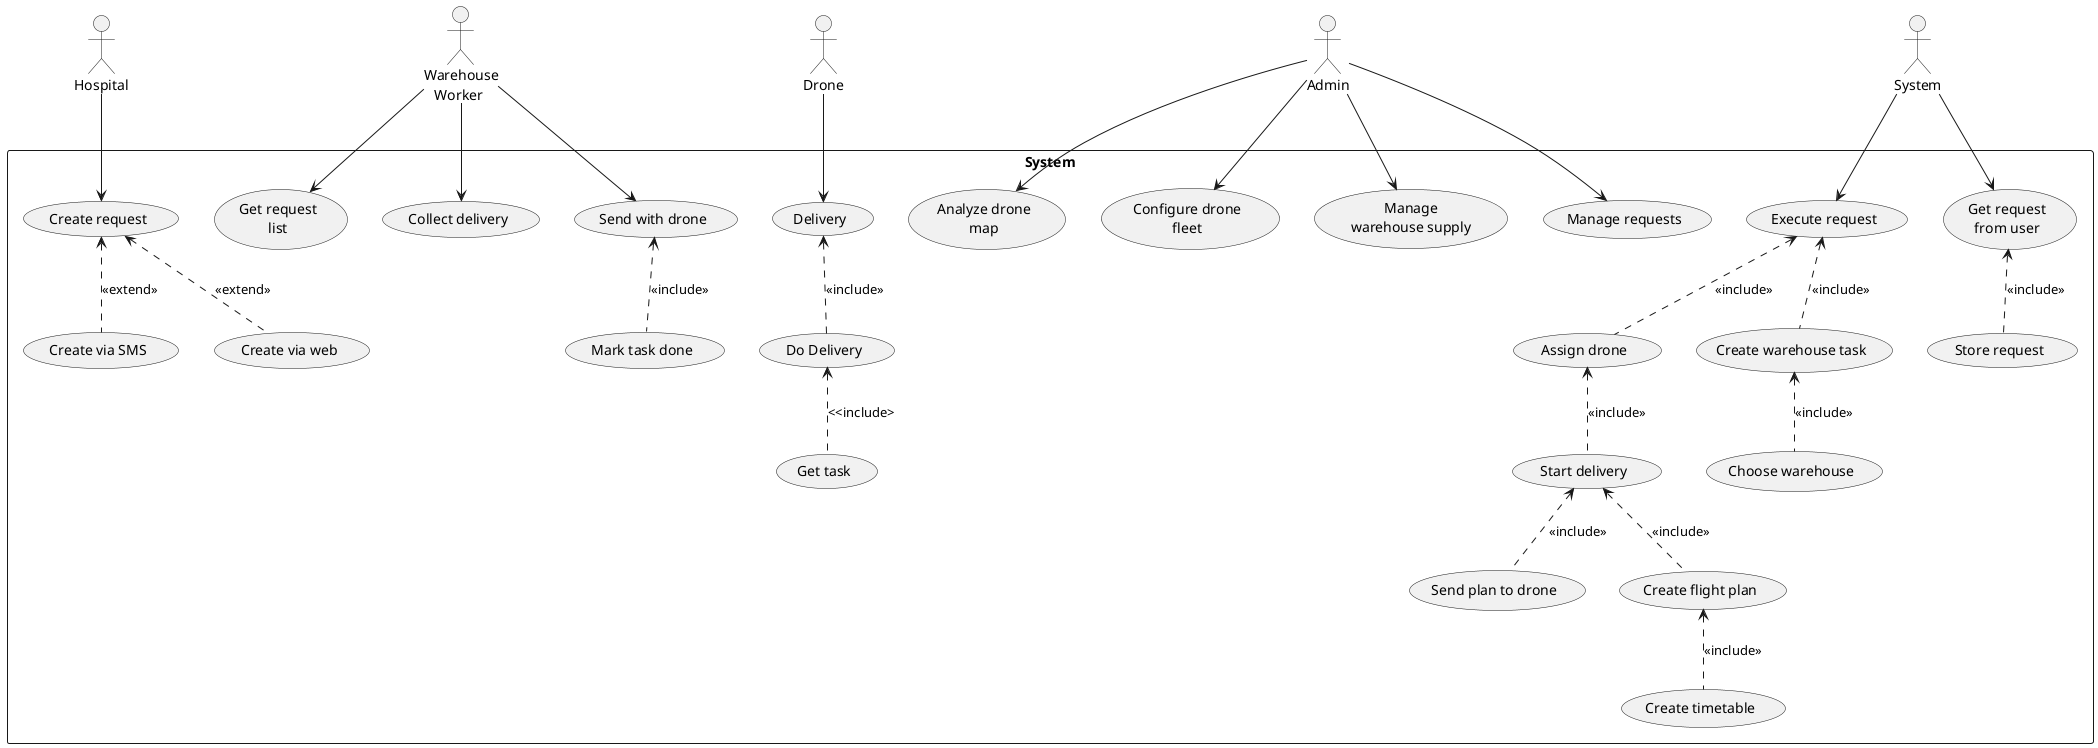@startuml
actor "Hospital" as H
actor "Warehouse\n   Worker" as W
actor "Drone" as D
actor "Admin" as A
actor "System" as S

rectangle System {
    usecase (Create request) as CR
    H --> CR
    CR <.. (Create via SMS) : <<extend>>
    CR <.. (Create via web) : <<extend>>


    usecase (Execute request) as EXEC
    usecase (Start delivery) as DEL
    usecase (Assign drone) as ASS

    S --> (Get request\nfrom user)
    (Get request\nfrom user) <.. (Store request) : <<include>>

    S --> EXEC
    EXEC <.. (Create warehouse task) : <<include>>
    (Create warehouse task) <.. (Choose warehouse) : <<include>>
    EXEC <.. ASS : <<include>>

    DEL <.. (Send plan to drone) : <<include>>
    DEL <.. (Create flight plan) : <<include>>
    (Create flight plan) <.. (Create timetable) : <<include>>



    ASS <.. DEL : <<include>>

    W --> (Get request\nlist)
    W --> (Collect delivery)
    W --> (Send with drone)
    (Send with drone) <.. (Mark task done) : <<include>>

    usecase (Delivery) as DELIV
    D --> DELIV
    DELIV <.. (Do Delivery) : <<include>>
    (Do Delivery) <.. (Get task) : <<include>


    A --> (Analyze drone\nmap)
    A --> (Configure drone\nfleet)
    A --> (Manage\nwarehouse supply)
    A --> (Manage requests)
}

@enduml